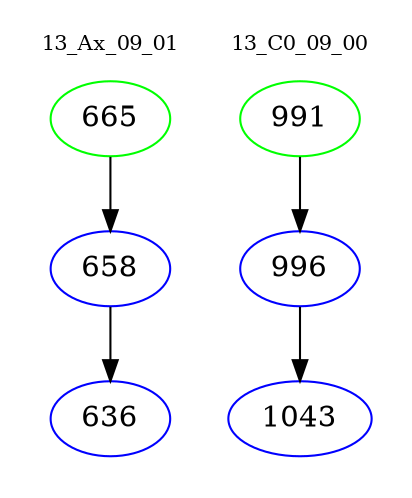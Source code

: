 digraph{
subgraph cluster_0 {
color = white
label = "13_Ax_09_01";
fontsize=10;
T0_665 [label="665", color="green"]
T0_665 -> T0_658 [color="black"]
T0_658 [label="658", color="blue"]
T0_658 -> T0_636 [color="black"]
T0_636 [label="636", color="blue"]
}
subgraph cluster_1 {
color = white
label = "13_C0_09_00";
fontsize=10;
T1_991 [label="991", color="green"]
T1_991 -> T1_996 [color="black"]
T1_996 [label="996", color="blue"]
T1_996 -> T1_1043 [color="black"]
T1_1043 [label="1043", color="blue"]
}
}
